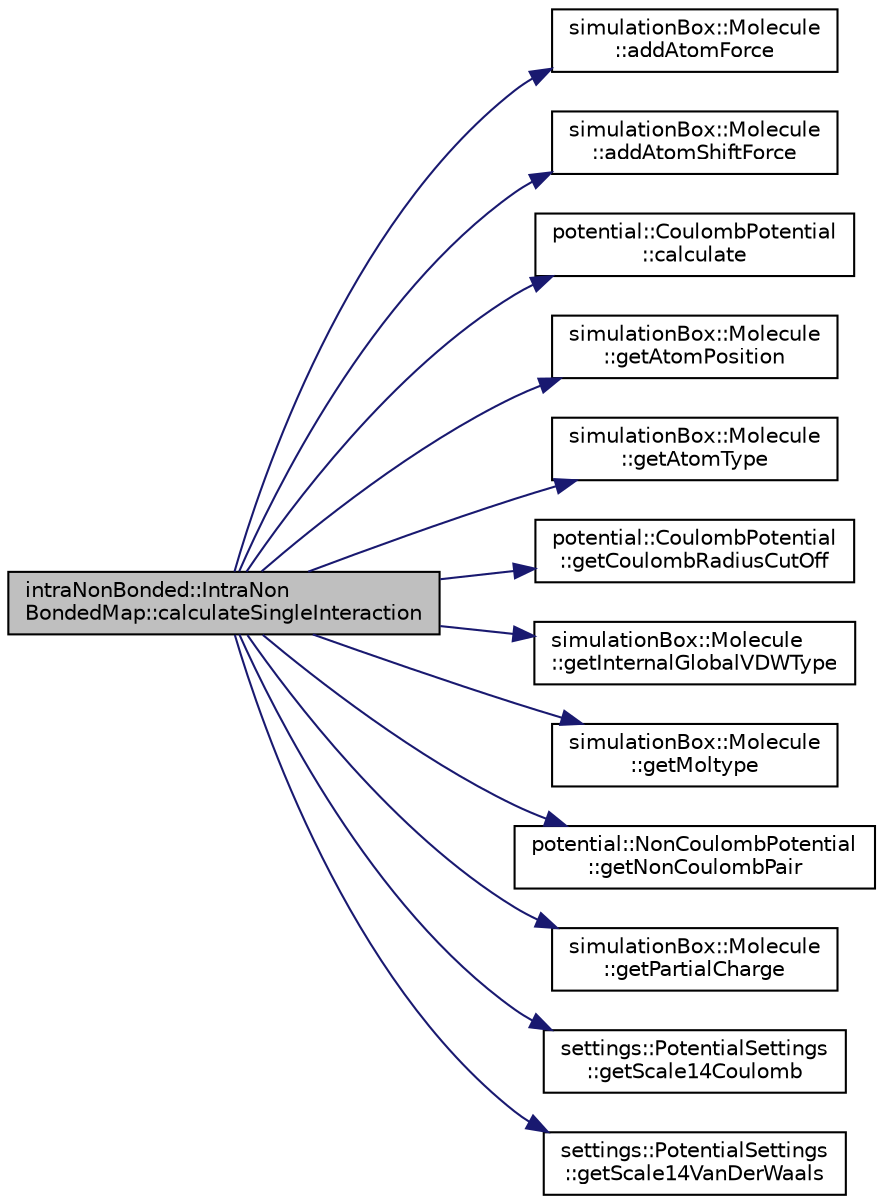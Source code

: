 digraph "intraNonBonded::IntraNonBondedMap::calculateSingleInteraction"
{
 // LATEX_PDF_SIZE
  edge [fontname="Helvetica",fontsize="10",labelfontname="Helvetica",labelfontsize="10"];
  node [fontname="Helvetica",fontsize="10",shape=record];
  rankdir="LR";
  Node1 [label="intraNonBonded::IntraNon\lBondedMap::calculateSingleInteraction",height=0.2,width=0.4,color="black", fillcolor="grey75", style="filled", fontcolor="black",tooltip="calculate the intra non bonded interactions for a single atomic pair within a single molecule"];
  Node1 -> Node2 [color="midnightblue",fontsize="10",style="solid",fontname="Helvetica"];
  Node2 [label="simulationBox::Molecule\l::addAtomForce",height=0.2,width=0.4,color="black", fillcolor="white", style="filled",URL="$classsimulationBox_1_1Molecule.html#a1192de62a747adfb2e9915882751825d",tooltip=" "];
  Node1 -> Node3 [color="midnightblue",fontsize="10",style="solid",fontname="Helvetica"];
  Node3 [label="simulationBox::Molecule\l::addAtomShiftForce",height=0.2,width=0.4,color="black", fillcolor="white", style="filled",URL="$classsimulationBox_1_1Molecule.html#a3a369c6d1ee2af1d219a4903c3f61fea",tooltip=" "];
  Node1 -> Node4 [color="midnightblue",fontsize="10",style="solid",fontname="Helvetica"];
  Node4 [label="potential::CoulombPotential\l::calculate",height=0.2,width=0.4,color="black", fillcolor="white", style="filled",URL="$classpotential_1_1CoulombPotential.html#a74ea52d58913c0945793770d5945907e",tooltip=" "];
  Node1 -> Node5 [color="midnightblue",fontsize="10",style="solid",fontname="Helvetica"];
  Node5 [label="simulationBox::Molecule\l::getAtomPosition",height=0.2,width=0.4,color="black", fillcolor="white", style="filled",URL="$classsimulationBox_1_1Molecule.html#a2bdbd4b993cb31eb234687de661ec717",tooltip=" "];
  Node1 -> Node6 [color="midnightblue",fontsize="10",style="solid",fontname="Helvetica"];
  Node6 [label="simulationBox::Molecule\l::getAtomType",height=0.2,width=0.4,color="black", fillcolor="white", style="filled",URL="$classsimulationBox_1_1Molecule.html#aefa011f831a35bdeb581e484807294d3",tooltip=" "];
  Node1 -> Node7 [color="midnightblue",fontsize="10",style="solid",fontname="Helvetica"];
  Node7 [label="potential::CoulombPotential\l::getCoulombRadiusCutOff",height=0.2,width=0.4,color="black", fillcolor="white", style="filled",URL="$classpotential_1_1CoulombPotential.html#abfb74ea21779c52b66e4ee994e3f0759",tooltip=" "];
  Node1 -> Node8 [color="midnightblue",fontsize="10",style="solid",fontname="Helvetica"];
  Node8 [label="simulationBox::Molecule\l::getInternalGlobalVDWType",height=0.2,width=0.4,color="black", fillcolor="white", style="filled",URL="$classsimulationBox_1_1Molecule.html#ad3546957f54088dca281a360c8c3dff0",tooltip=" "];
  Node1 -> Node9 [color="midnightblue",fontsize="10",style="solid",fontname="Helvetica"];
  Node9 [label="simulationBox::Molecule\l::getMoltype",height=0.2,width=0.4,color="black", fillcolor="white", style="filled",URL="$classsimulationBox_1_1Molecule.html#a915814a9e597270838b3a97442351ad6",tooltip=" "];
  Node1 -> Node10 [color="midnightblue",fontsize="10",style="solid",fontname="Helvetica"];
  Node10 [label="potential::NonCoulombPotential\l::getNonCoulombPair",height=0.2,width=0.4,color="black", fillcolor="white", style="filled",URL="$classpotential_1_1NonCoulombPotential.html#a71820e89457696f48ba80971ce50a400",tooltip=" "];
  Node1 -> Node11 [color="midnightblue",fontsize="10",style="solid",fontname="Helvetica"];
  Node11 [label="simulationBox::Molecule\l::getPartialCharge",height=0.2,width=0.4,color="black", fillcolor="white", style="filled",URL="$classsimulationBox_1_1Molecule.html#ad3598918252f3cbb0c7f6113e2804751",tooltip=" "];
  Node1 -> Node12 [color="midnightblue",fontsize="10",style="solid",fontname="Helvetica"];
  Node12 [label="settings::PotentialSettings\l::getScale14Coulomb",height=0.2,width=0.4,color="black", fillcolor="white", style="filled",URL="$classsettings_1_1PotentialSettings.html#abaddda9bbf4731e7ef49d9ed47528616",tooltip=" "];
  Node1 -> Node13 [color="midnightblue",fontsize="10",style="solid",fontname="Helvetica"];
  Node13 [label="settings::PotentialSettings\l::getScale14VanDerWaals",height=0.2,width=0.4,color="black", fillcolor="white", style="filled",URL="$classsettings_1_1PotentialSettings.html#a3bc1f3b427a7c472cd06e14c6ca4bc28",tooltip=" "];
}
